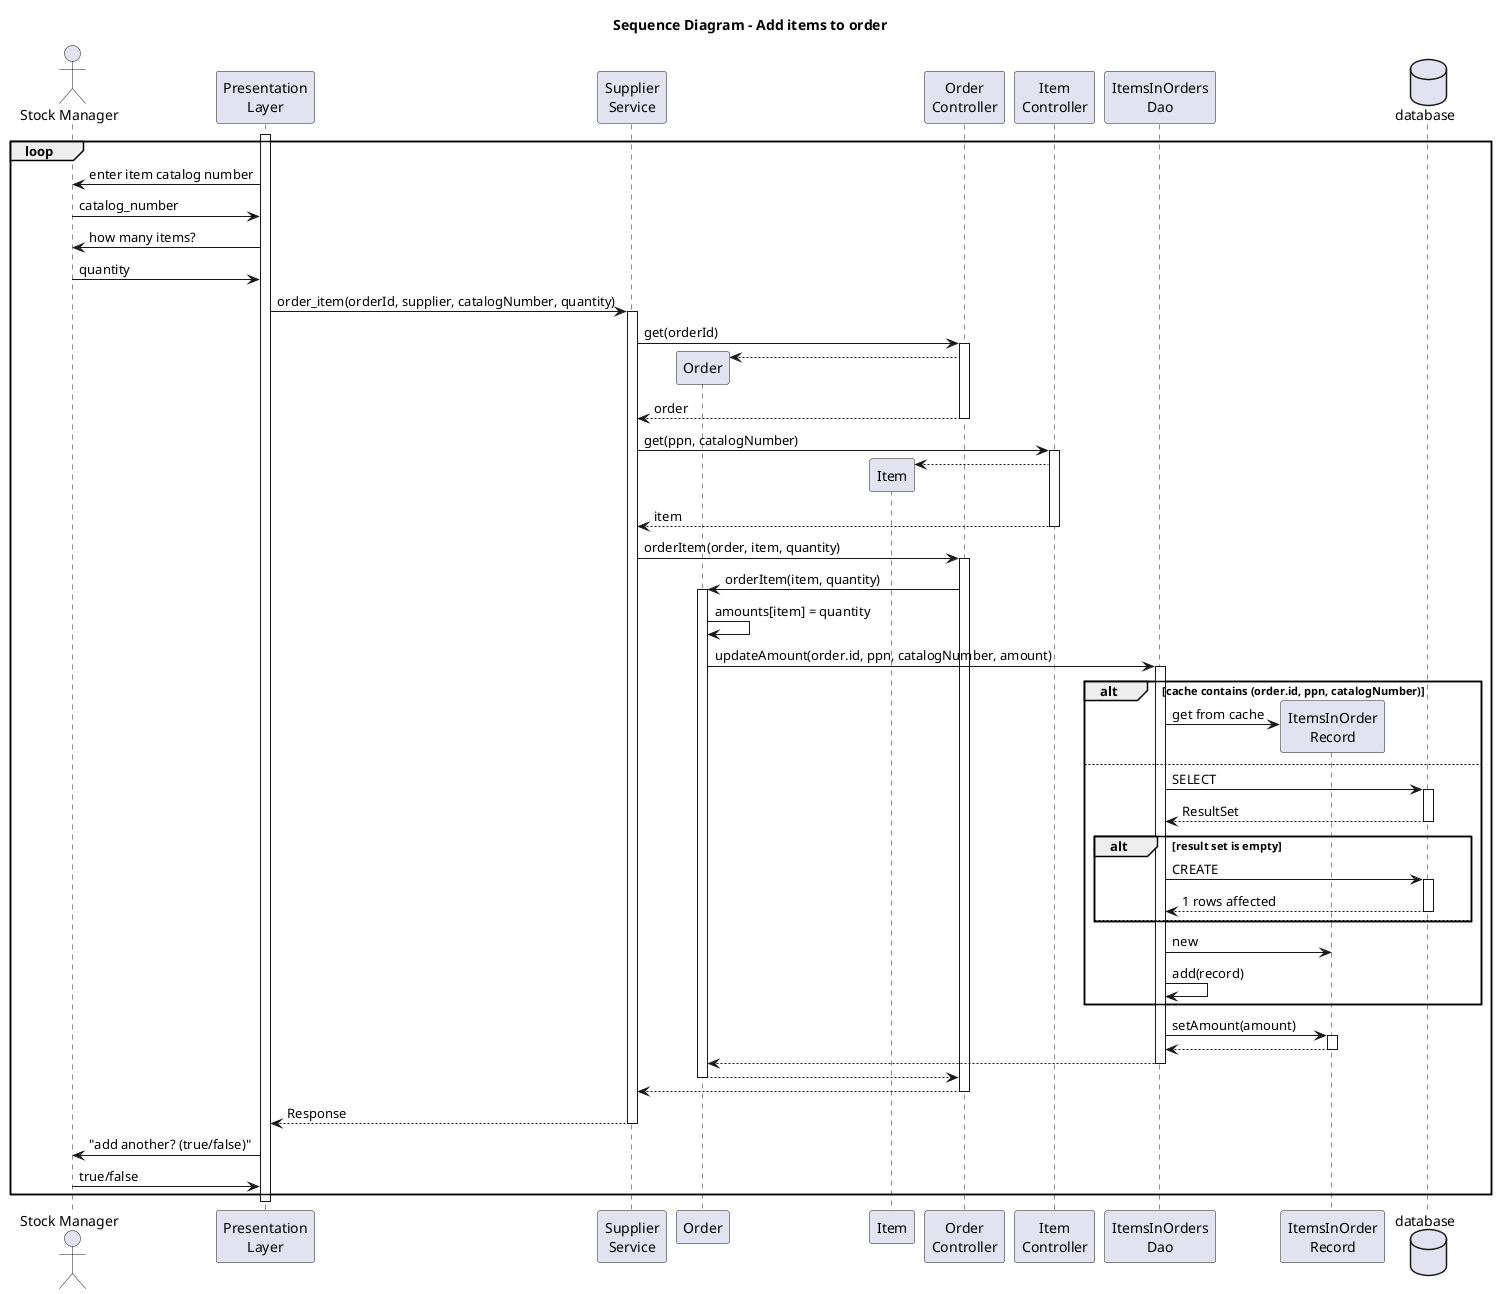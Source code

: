 @startuml

title Sequence Diagram - Add items to order

actor "Stock Manager" as user
participant "Presentation\nLayer" as pres
participant "Supplier\nService" as service
participant "Order" as order
participant "Item" as item
participant "Order\nController" as ctrl_order
participant "Item\nController" as ctrl_item
participant "ItemsInOrders\nDao" as dao
participant "ItemsInOrder\nRecord" as record
database "database" as db

activate pres

loop

pres -> user: enter item catalog number
user -> pres: catalog_number
pres -> user: how many items?
user -> pres: quantity

pres -> service: order_item(orderId, supplier, catalogNumber, quantity)
activate service

service -> ctrl_order: get(orderId)
activate ctrl_order
ctrl_order --> order **
ctrl_order --> service: order
deactivate ctrl_order

service -> ctrl_item: get(ppn, catalogNumber)
activate ctrl_item
ctrl_item --> item **
ctrl_item --> service: item
deactivate ctrl_item

service -> ctrl_order: orderItem(order, item, quantity)
activate ctrl_order

ctrl_order -> order: orderItem(item, quantity)
activate order
order -> order: amounts[item] = quantity
order -> dao: updateAmount(order.id, ppn, catalogNumber, amount)
activate dao
alt cache contains (order.id, ppn, catalogNumber)
	dao -> record **: get from cache
else 
	dao -> db: SELECT
	activate db
	db --> dao: ResultSet
	deactivate db
	alt result set is empty
		dao -> db: CREATE
		activate db
		db --> dao: 1 rows affected
		deactivate db
	else
end
	
	dao -> record: new
	dao -> dao: add(record)
	
end

	dao -> record: setAmount(amount)
	activate record
	record --> dao
	deactivate record
	
	dao --> order
	deactivate dao
	
	order --> ctrl_order
	deactivate order
	
	ctrl_order --> service
	deactivate ctrl_order
	
	service --> pres: Response
	deactivate service
	
	pres -> user: "add another? (true/false)"
	user -> pres: true/false
end

deactivate pres

@enduml